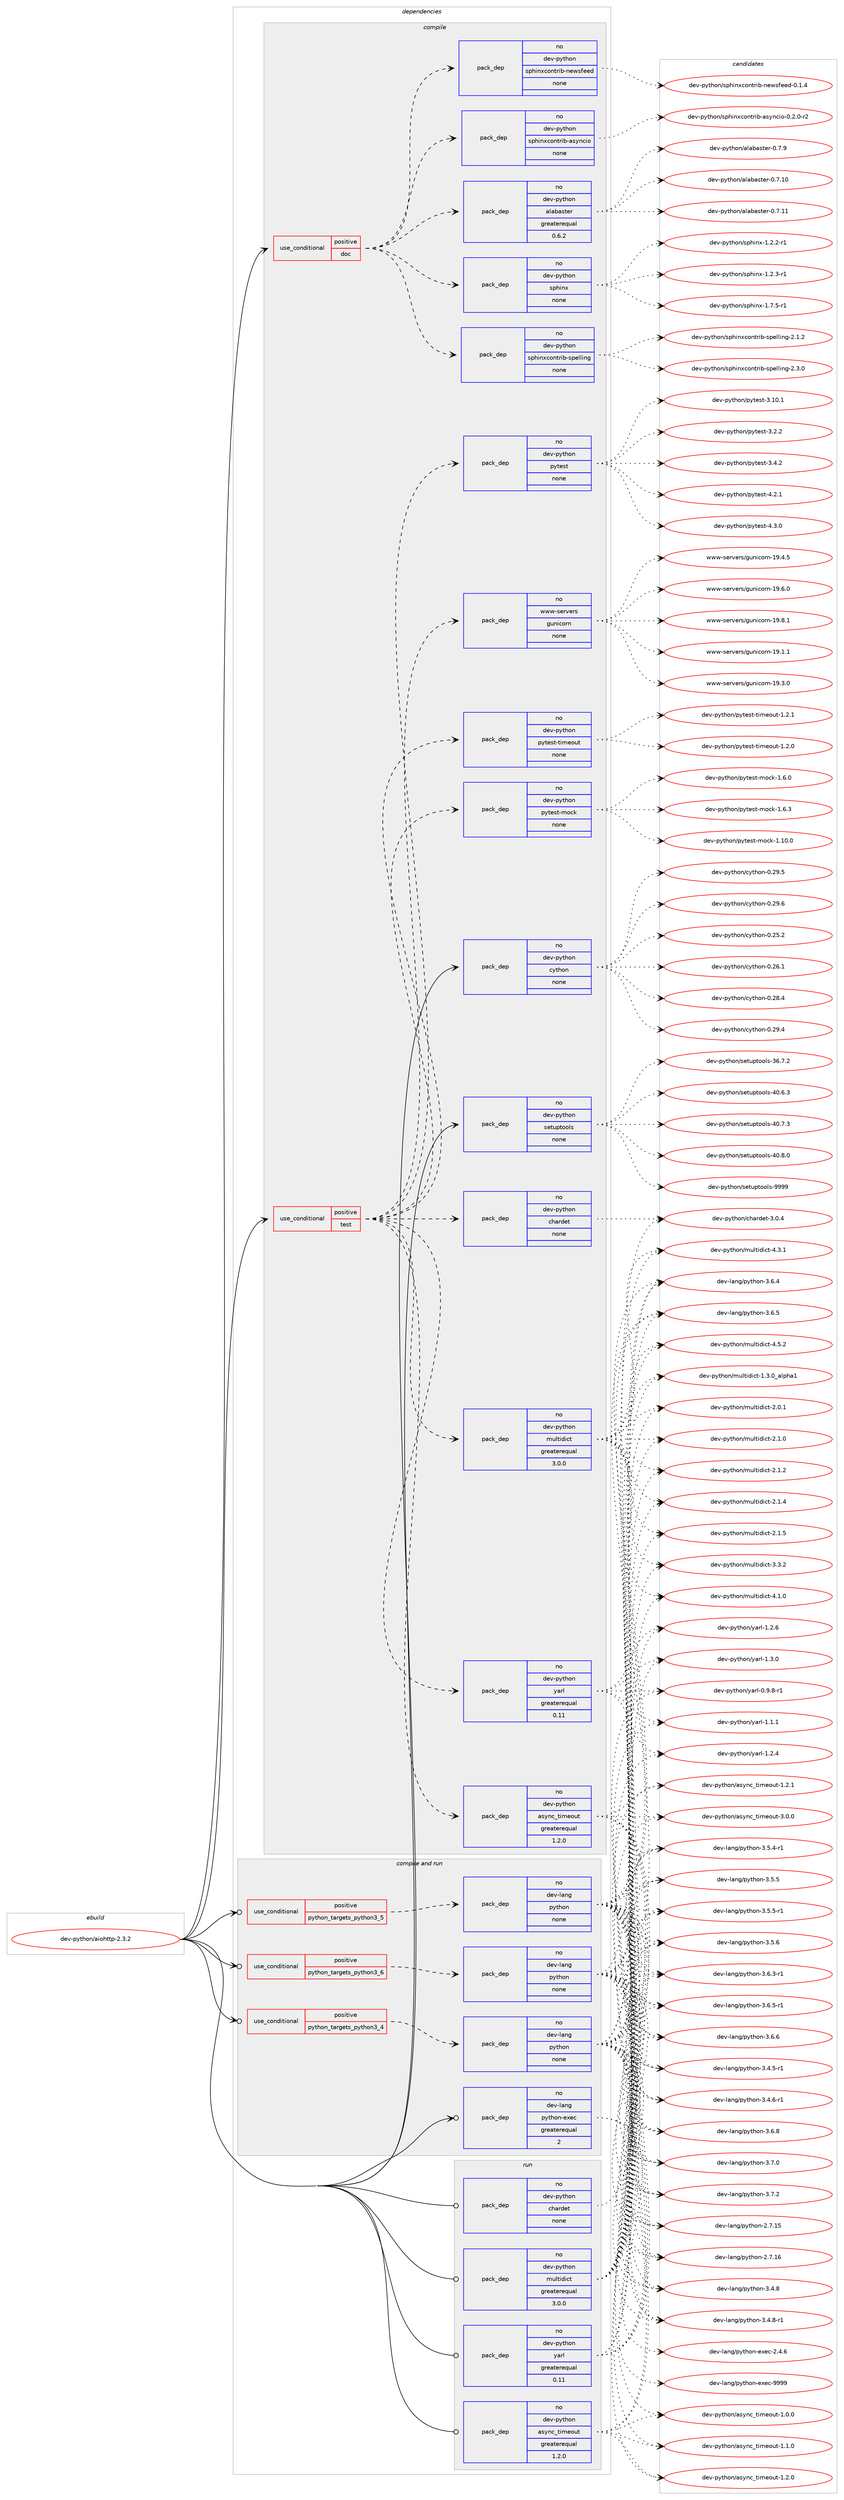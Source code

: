 digraph prolog {

# *************
# Graph options
# *************

newrank=true;
concentrate=true;
compound=true;
graph [rankdir=LR,fontname=Helvetica,fontsize=10,ranksep=1.5];#, ranksep=2.5, nodesep=0.2];
edge  [arrowhead=vee];
node  [fontname=Helvetica,fontsize=10];

# **********
# The ebuild
# **********

subgraph cluster_leftcol {
color=gray;
rank=same;
label=<<i>ebuild</i>>;
id [label="dev-python/aiohttp-2.3.2", color=red, width=4, href="../dev-python/aiohttp-2.3.2.svg"];
}

# ****************
# The dependencies
# ****************

subgraph cluster_midcol {
color=gray;
label=<<i>dependencies</i>>;
subgraph cluster_compile {
fillcolor="#eeeeee";
style=filled;
label=<<i>compile</i>>;
subgraph cond370620 {
dependency1397771 [label=<<TABLE BORDER="0" CELLBORDER="1" CELLSPACING="0" CELLPADDING="4"><TR><TD ROWSPAN="3" CELLPADDING="10">use_conditional</TD></TR><TR><TD>positive</TD></TR><TR><TD>doc</TD></TR></TABLE>>, shape=none, color=red];
subgraph pack1003926 {
dependency1397772 [label=<<TABLE BORDER="0" CELLBORDER="1" CELLSPACING="0" CELLPADDING="4" WIDTH="220"><TR><TD ROWSPAN="6" CELLPADDING="30">pack_dep</TD></TR><TR><TD WIDTH="110">no</TD></TR><TR><TD>dev-python</TD></TR><TR><TD>alabaster</TD></TR><TR><TD>greaterequal</TD></TR><TR><TD>0.6.2</TD></TR></TABLE>>, shape=none, color=blue];
}
dependency1397771:e -> dependency1397772:w [weight=20,style="dashed",arrowhead="vee"];
subgraph pack1003927 {
dependency1397773 [label=<<TABLE BORDER="0" CELLBORDER="1" CELLSPACING="0" CELLPADDING="4" WIDTH="220"><TR><TD ROWSPAN="6" CELLPADDING="30">pack_dep</TD></TR><TR><TD WIDTH="110">no</TD></TR><TR><TD>dev-python</TD></TR><TR><TD>sphinxcontrib-asyncio</TD></TR><TR><TD>none</TD></TR><TR><TD></TD></TR></TABLE>>, shape=none, color=blue];
}
dependency1397771:e -> dependency1397773:w [weight=20,style="dashed",arrowhead="vee"];
subgraph pack1003928 {
dependency1397774 [label=<<TABLE BORDER="0" CELLBORDER="1" CELLSPACING="0" CELLPADDING="4" WIDTH="220"><TR><TD ROWSPAN="6" CELLPADDING="30">pack_dep</TD></TR><TR><TD WIDTH="110">no</TD></TR><TR><TD>dev-python</TD></TR><TR><TD>sphinxcontrib-newsfeed</TD></TR><TR><TD>none</TD></TR><TR><TD></TD></TR></TABLE>>, shape=none, color=blue];
}
dependency1397771:e -> dependency1397774:w [weight=20,style="dashed",arrowhead="vee"];
subgraph pack1003929 {
dependency1397775 [label=<<TABLE BORDER="0" CELLBORDER="1" CELLSPACING="0" CELLPADDING="4" WIDTH="220"><TR><TD ROWSPAN="6" CELLPADDING="30">pack_dep</TD></TR><TR><TD WIDTH="110">no</TD></TR><TR><TD>dev-python</TD></TR><TR><TD>sphinxcontrib-spelling</TD></TR><TR><TD>none</TD></TR><TR><TD></TD></TR></TABLE>>, shape=none, color=blue];
}
dependency1397771:e -> dependency1397775:w [weight=20,style="dashed",arrowhead="vee"];
subgraph pack1003930 {
dependency1397776 [label=<<TABLE BORDER="0" CELLBORDER="1" CELLSPACING="0" CELLPADDING="4" WIDTH="220"><TR><TD ROWSPAN="6" CELLPADDING="30">pack_dep</TD></TR><TR><TD WIDTH="110">no</TD></TR><TR><TD>dev-python</TD></TR><TR><TD>sphinx</TD></TR><TR><TD>none</TD></TR><TR><TD></TD></TR></TABLE>>, shape=none, color=blue];
}
dependency1397771:e -> dependency1397776:w [weight=20,style="dashed",arrowhead="vee"];
}
id:e -> dependency1397771:w [weight=20,style="solid",arrowhead="vee"];
subgraph cond370621 {
dependency1397777 [label=<<TABLE BORDER="0" CELLBORDER="1" CELLSPACING="0" CELLPADDING="4"><TR><TD ROWSPAN="3" CELLPADDING="10">use_conditional</TD></TR><TR><TD>positive</TD></TR><TR><TD>test</TD></TR></TABLE>>, shape=none, color=red];
subgraph pack1003931 {
dependency1397778 [label=<<TABLE BORDER="0" CELLBORDER="1" CELLSPACING="0" CELLPADDING="4" WIDTH="220"><TR><TD ROWSPAN="6" CELLPADDING="30">pack_dep</TD></TR><TR><TD WIDTH="110">no</TD></TR><TR><TD>dev-python</TD></TR><TR><TD>async_timeout</TD></TR><TR><TD>greaterequal</TD></TR><TR><TD>1.2.0</TD></TR></TABLE>>, shape=none, color=blue];
}
dependency1397777:e -> dependency1397778:w [weight=20,style="dashed",arrowhead="vee"];
subgraph pack1003932 {
dependency1397779 [label=<<TABLE BORDER="0" CELLBORDER="1" CELLSPACING="0" CELLPADDING="4" WIDTH="220"><TR><TD ROWSPAN="6" CELLPADDING="30">pack_dep</TD></TR><TR><TD WIDTH="110">no</TD></TR><TR><TD>dev-python</TD></TR><TR><TD>chardet</TD></TR><TR><TD>none</TD></TR><TR><TD></TD></TR></TABLE>>, shape=none, color=blue];
}
dependency1397777:e -> dependency1397779:w [weight=20,style="dashed",arrowhead="vee"];
subgraph pack1003933 {
dependency1397780 [label=<<TABLE BORDER="0" CELLBORDER="1" CELLSPACING="0" CELLPADDING="4" WIDTH="220"><TR><TD ROWSPAN="6" CELLPADDING="30">pack_dep</TD></TR><TR><TD WIDTH="110">no</TD></TR><TR><TD>dev-python</TD></TR><TR><TD>multidict</TD></TR><TR><TD>greaterequal</TD></TR><TR><TD>3.0.0</TD></TR></TABLE>>, shape=none, color=blue];
}
dependency1397777:e -> dependency1397780:w [weight=20,style="dashed",arrowhead="vee"];
subgraph pack1003934 {
dependency1397781 [label=<<TABLE BORDER="0" CELLBORDER="1" CELLSPACING="0" CELLPADDING="4" WIDTH="220"><TR><TD ROWSPAN="6" CELLPADDING="30">pack_dep</TD></TR><TR><TD WIDTH="110">no</TD></TR><TR><TD>dev-python</TD></TR><TR><TD>yarl</TD></TR><TR><TD>greaterequal</TD></TR><TR><TD>0.11</TD></TR></TABLE>>, shape=none, color=blue];
}
dependency1397777:e -> dependency1397781:w [weight=20,style="dashed",arrowhead="vee"];
subgraph pack1003935 {
dependency1397782 [label=<<TABLE BORDER="0" CELLBORDER="1" CELLSPACING="0" CELLPADDING="4" WIDTH="220"><TR><TD ROWSPAN="6" CELLPADDING="30">pack_dep</TD></TR><TR><TD WIDTH="110">no</TD></TR><TR><TD>dev-python</TD></TR><TR><TD>pytest</TD></TR><TR><TD>none</TD></TR><TR><TD></TD></TR></TABLE>>, shape=none, color=blue];
}
dependency1397777:e -> dependency1397782:w [weight=20,style="dashed",arrowhead="vee"];
subgraph pack1003936 {
dependency1397783 [label=<<TABLE BORDER="0" CELLBORDER="1" CELLSPACING="0" CELLPADDING="4" WIDTH="220"><TR><TD ROWSPAN="6" CELLPADDING="30">pack_dep</TD></TR><TR><TD WIDTH="110">no</TD></TR><TR><TD>dev-python</TD></TR><TR><TD>pytest-mock</TD></TR><TR><TD>none</TD></TR><TR><TD></TD></TR></TABLE>>, shape=none, color=blue];
}
dependency1397777:e -> dependency1397783:w [weight=20,style="dashed",arrowhead="vee"];
subgraph pack1003937 {
dependency1397784 [label=<<TABLE BORDER="0" CELLBORDER="1" CELLSPACING="0" CELLPADDING="4" WIDTH="220"><TR><TD ROWSPAN="6" CELLPADDING="30">pack_dep</TD></TR><TR><TD WIDTH="110">no</TD></TR><TR><TD>dev-python</TD></TR><TR><TD>pytest-timeout</TD></TR><TR><TD>none</TD></TR><TR><TD></TD></TR></TABLE>>, shape=none, color=blue];
}
dependency1397777:e -> dependency1397784:w [weight=20,style="dashed",arrowhead="vee"];
subgraph pack1003938 {
dependency1397785 [label=<<TABLE BORDER="0" CELLBORDER="1" CELLSPACING="0" CELLPADDING="4" WIDTH="220"><TR><TD ROWSPAN="6" CELLPADDING="30">pack_dep</TD></TR><TR><TD WIDTH="110">no</TD></TR><TR><TD>www-servers</TD></TR><TR><TD>gunicorn</TD></TR><TR><TD>none</TD></TR><TR><TD></TD></TR></TABLE>>, shape=none, color=blue];
}
dependency1397777:e -> dependency1397785:w [weight=20,style="dashed",arrowhead="vee"];
}
id:e -> dependency1397777:w [weight=20,style="solid",arrowhead="vee"];
subgraph pack1003939 {
dependency1397786 [label=<<TABLE BORDER="0" CELLBORDER="1" CELLSPACING="0" CELLPADDING="4" WIDTH="220"><TR><TD ROWSPAN="6" CELLPADDING="30">pack_dep</TD></TR><TR><TD WIDTH="110">no</TD></TR><TR><TD>dev-python</TD></TR><TR><TD>cython</TD></TR><TR><TD>none</TD></TR><TR><TD></TD></TR></TABLE>>, shape=none, color=blue];
}
id:e -> dependency1397786:w [weight=20,style="solid",arrowhead="vee"];
subgraph pack1003940 {
dependency1397787 [label=<<TABLE BORDER="0" CELLBORDER="1" CELLSPACING="0" CELLPADDING="4" WIDTH="220"><TR><TD ROWSPAN="6" CELLPADDING="30">pack_dep</TD></TR><TR><TD WIDTH="110">no</TD></TR><TR><TD>dev-python</TD></TR><TR><TD>setuptools</TD></TR><TR><TD>none</TD></TR><TR><TD></TD></TR></TABLE>>, shape=none, color=blue];
}
id:e -> dependency1397787:w [weight=20,style="solid",arrowhead="vee"];
}
subgraph cluster_compileandrun {
fillcolor="#eeeeee";
style=filled;
label=<<i>compile and run</i>>;
subgraph cond370622 {
dependency1397788 [label=<<TABLE BORDER="0" CELLBORDER="1" CELLSPACING="0" CELLPADDING="4"><TR><TD ROWSPAN="3" CELLPADDING="10">use_conditional</TD></TR><TR><TD>positive</TD></TR><TR><TD>python_targets_python3_4</TD></TR></TABLE>>, shape=none, color=red];
subgraph pack1003941 {
dependency1397789 [label=<<TABLE BORDER="0" CELLBORDER="1" CELLSPACING="0" CELLPADDING="4" WIDTH="220"><TR><TD ROWSPAN="6" CELLPADDING="30">pack_dep</TD></TR><TR><TD WIDTH="110">no</TD></TR><TR><TD>dev-lang</TD></TR><TR><TD>python</TD></TR><TR><TD>none</TD></TR><TR><TD></TD></TR></TABLE>>, shape=none, color=blue];
}
dependency1397788:e -> dependency1397789:w [weight=20,style="dashed",arrowhead="vee"];
}
id:e -> dependency1397788:w [weight=20,style="solid",arrowhead="odotvee"];
subgraph cond370623 {
dependency1397790 [label=<<TABLE BORDER="0" CELLBORDER="1" CELLSPACING="0" CELLPADDING="4"><TR><TD ROWSPAN="3" CELLPADDING="10">use_conditional</TD></TR><TR><TD>positive</TD></TR><TR><TD>python_targets_python3_5</TD></TR></TABLE>>, shape=none, color=red];
subgraph pack1003942 {
dependency1397791 [label=<<TABLE BORDER="0" CELLBORDER="1" CELLSPACING="0" CELLPADDING="4" WIDTH="220"><TR><TD ROWSPAN="6" CELLPADDING="30">pack_dep</TD></TR><TR><TD WIDTH="110">no</TD></TR><TR><TD>dev-lang</TD></TR><TR><TD>python</TD></TR><TR><TD>none</TD></TR><TR><TD></TD></TR></TABLE>>, shape=none, color=blue];
}
dependency1397790:e -> dependency1397791:w [weight=20,style="dashed",arrowhead="vee"];
}
id:e -> dependency1397790:w [weight=20,style="solid",arrowhead="odotvee"];
subgraph cond370624 {
dependency1397792 [label=<<TABLE BORDER="0" CELLBORDER="1" CELLSPACING="0" CELLPADDING="4"><TR><TD ROWSPAN="3" CELLPADDING="10">use_conditional</TD></TR><TR><TD>positive</TD></TR><TR><TD>python_targets_python3_6</TD></TR></TABLE>>, shape=none, color=red];
subgraph pack1003943 {
dependency1397793 [label=<<TABLE BORDER="0" CELLBORDER="1" CELLSPACING="0" CELLPADDING="4" WIDTH="220"><TR><TD ROWSPAN="6" CELLPADDING="30">pack_dep</TD></TR><TR><TD WIDTH="110">no</TD></TR><TR><TD>dev-lang</TD></TR><TR><TD>python</TD></TR><TR><TD>none</TD></TR><TR><TD></TD></TR></TABLE>>, shape=none, color=blue];
}
dependency1397792:e -> dependency1397793:w [weight=20,style="dashed",arrowhead="vee"];
}
id:e -> dependency1397792:w [weight=20,style="solid",arrowhead="odotvee"];
subgraph pack1003944 {
dependency1397794 [label=<<TABLE BORDER="0" CELLBORDER="1" CELLSPACING="0" CELLPADDING="4" WIDTH="220"><TR><TD ROWSPAN="6" CELLPADDING="30">pack_dep</TD></TR><TR><TD WIDTH="110">no</TD></TR><TR><TD>dev-lang</TD></TR><TR><TD>python-exec</TD></TR><TR><TD>greaterequal</TD></TR><TR><TD>2</TD></TR></TABLE>>, shape=none, color=blue];
}
id:e -> dependency1397794:w [weight=20,style="solid",arrowhead="odotvee"];
}
subgraph cluster_run {
fillcolor="#eeeeee";
style=filled;
label=<<i>run</i>>;
subgraph pack1003945 {
dependency1397795 [label=<<TABLE BORDER="0" CELLBORDER="1" CELLSPACING="0" CELLPADDING="4" WIDTH="220"><TR><TD ROWSPAN="6" CELLPADDING="30">pack_dep</TD></TR><TR><TD WIDTH="110">no</TD></TR><TR><TD>dev-python</TD></TR><TR><TD>async_timeout</TD></TR><TR><TD>greaterequal</TD></TR><TR><TD>1.2.0</TD></TR></TABLE>>, shape=none, color=blue];
}
id:e -> dependency1397795:w [weight=20,style="solid",arrowhead="odot"];
subgraph pack1003946 {
dependency1397796 [label=<<TABLE BORDER="0" CELLBORDER="1" CELLSPACING="0" CELLPADDING="4" WIDTH="220"><TR><TD ROWSPAN="6" CELLPADDING="30">pack_dep</TD></TR><TR><TD WIDTH="110">no</TD></TR><TR><TD>dev-python</TD></TR><TR><TD>chardet</TD></TR><TR><TD>none</TD></TR><TR><TD></TD></TR></TABLE>>, shape=none, color=blue];
}
id:e -> dependency1397796:w [weight=20,style="solid",arrowhead="odot"];
subgraph pack1003947 {
dependency1397797 [label=<<TABLE BORDER="0" CELLBORDER="1" CELLSPACING="0" CELLPADDING="4" WIDTH="220"><TR><TD ROWSPAN="6" CELLPADDING="30">pack_dep</TD></TR><TR><TD WIDTH="110">no</TD></TR><TR><TD>dev-python</TD></TR><TR><TD>multidict</TD></TR><TR><TD>greaterequal</TD></TR><TR><TD>3.0.0</TD></TR></TABLE>>, shape=none, color=blue];
}
id:e -> dependency1397797:w [weight=20,style="solid",arrowhead="odot"];
subgraph pack1003948 {
dependency1397798 [label=<<TABLE BORDER="0" CELLBORDER="1" CELLSPACING="0" CELLPADDING="4" WIDTH="220"><TR><TD ROWSPAN="6" CELLPADDING="30">pack_dep</TD></TR><TR><TD WIDTH="110">no</TD></TR><TR><TD>dev-python</TD></TR><TR><TD>yarl</TD></TR><TR><TD>greaterequal</TD></TR><TR><TD>0.11</TD></TR></TABLE>>, shape=none, color=blue];
}
id:e -> dependency1397798:w [weight=20,style="solid",arrowhead="odot"];
}
}

# **************
# The candidates
# **************

subgraph cluster_choices {
rank=same;
color=gray;
label=<<i>candidates</i>>;

subgraph choice1003926 {
color=black;
nodesep=1;
choice10010111845112121116104111110479710897989711511610111445484655464948 [label="dev-python/alabaster-0.7.10", color=red, width=4,href="../dev-python/alabaster-0.7.10.svg"];
choice10010111845112121116104111110479710897989711511610111445484655464949 [label="dev-python/alabaster-0.7.11", color=red, width=4,href="../dev-python/alabaster-0.7.11.svg"];
choice100101118451121211161041111104797108979897115116101114454846554657 [label="dev-python/alabaster-0.7.9", color=red, width=4,href="../dev-python/alabaster-0.7.9.svg"];
dependency1397772:e -> choice10010111845112121116104111110479710897989711511610111445484655464948:w [style=dotted,weight="100"];
dependency1397772:e -> choice10010111845112121116104111110479710897989711511610111445484655464949:w [style=dotted,weight="100"];
dependency1397772:e -> choice100101118451121211161041111104797108979897115116101114454846554657:w [style=dotted,weight="100"];
}
subgraph choice1003927 {
color=black;
nodesep=1;
choice100101118451121211161041111104711511210410511012099111110116114105984597115121110991051114548465046484511450 [label="dev-python/sphinxcontrib-asyncio-0.2.0-r2", color=red, width=4,href="../dev-python/sphinxcontrib-asyncio-0.2.0-r2.svg"];
dependency1397773:e -> choice100101118451121211161041111104711511210410511012099111110116114105984597115121110991051114548465046484511450:w [style=dotted,weight="100"];
}
subgraph choice1003928 {
color=black;
nodesep=1;
choice1001011184511212111610411111047115112104105110120991111101161141059845110101119115102101101100454846494652 [label="dev-python/sphinxcontrib-newsfeed-0.1.4", color=red, width=4,href="../dev-python/sphinxcontrib-newsfeed-0.1.4.svg"];
dependency1397774:e -> choice1001011184511212111610411111047115112104105110120991111101161141059845110101119115102101101100454846494652:w [style=dotted,weight="100"];
}
subgraph choice1003929 {
color=black;
nodesep=1;
choice1001011184511212111610411111047115112104105110120991111101161141059845115112101108108105110103455046494650 [label="dev-python/sphinxcontrib-spelling-2.1.2", color=red, width=4,href="../dev-python/sphinxcontrib-spelling-2.1.2.svg"];
choice1001011184511212111610411111047115112104105110120991111101161141059845115112101108108105110103455046514648 [label="dev-python/sphinxcontrib-spelling-2.3.0", color=red, width=4,href="../dev-python/sphinxcontrib-spelling-2.3.0.svg"];
dependency1397775:e -> choice1001011184511212111610411111047115112104105110120991111101161141059845115112101108108105110103455046494650:w [style=dotted,weight="100"];
dependency1397775:e -> choice1001011184511212111610411111047115112104105110120991111101161141059845115112101108108105110103455046514648:w [style=dotted,weight="100"];
}
subgraph choice1003930 {
color=black;
nodesep=1;
choice10010111845112121116104111110471151121041051101204549465046504511449 [label="dev-python/sphinx-1.2.2-r1", color=red, width=4,href="../dev-python/sphinx-1.2.2-r1.svg"];
choice10010111845112121116104111110471151121041051101204549465046514511449 [label="dev-python/sphinx-1.2.3-r1", color=red, width=4,href="../dev-python/sphinx-1.2.3-r1.svg"];
choice10010111845112121116104111110471151121041051101204549465546534511449 [label="dev-python/sphinx-1.7.5-r1", color=red, width=4,href="../dev-python/sphinx-1.7.5-r1.svg"];
dependency1397776:e -> choice10010111845112121116104111110471151121041051101204549465046504511449:w [style=dotted,weight="100"];
dependency1397776:e -> choice10010111845112121116104111110471151121041051101204549465046514511449:w [style=dotted,weight="100"];
dependency1397776:e -> choice10010111845112121116104111110471151121041051101204549465546534511449:w [style=dotted,weight="100"];
}
subgraph choice1003931 {
color=black;
nodesep=1;
choice1001011184511212111610411111047971151211109995116105109101111117116454946484648 [label="dev-python/async_timeout-1.0.0", color=red, width=4,href="../dev-python/async_timeout-1.0.0.svg"];
choice1001011184511212111610411111047971151211109995116105109101111117116454946494648 [label="dev-python/async_timeout-1.1.0", color=red, width=4,href="../dev-python/async_timeout-1.1.0.svg"];
choice1001011184511212111610411111047971151211109995116105109101111117116454946504648 [label="dev-python/async_timeout-1.2.0", color=red, width=4,href="../dev-python/async_timeout-1.2.0.svg"];
choice1001011184511212111610411111047971151211109995116105109101111117116454946504649 [label="dev-python/async_timeout-1.2.1", color=red, width=4,href="../dev-python/async_timeout-1.2.1.svg"];
choice1001011184511212111610411111047971151211109995116105109101111117116455146484648 [label="dev-python/async_timeout-3.0.0", color=red, width=4,href="../dev-python/async_timeout-3.0.0.svg"];
dependency1397778:e -> choice1001011184511212111610411111047971151211109995116105109101111117116454946484648:w [style=dotted,weight="100"];
dependency1397778:e -> choice1001011184511212111610411111047971151211109995116105109101111117116454946494648:w [style=dotted,weight="100"];
dependency1397778:e -> choice1001011184511212111610411111047971151211109995116105109101111117116454946504648:w [style=dotted,weight="100"];
dependency1397778:e -> choice1001011184511212111610411111047971151211109995116105109101111117116454946504649:w [style=dotted,weight="100"];
dependency1397778:e -> choice1001011184511212111610411111047971151211109995116105109101111117116455146484648:w [style=dotted,weight="100"];
}
subgraph choice1003932 {
color=black;
nodesep=1;
choice10010111845112121116104111110479910497114100101116455146484652 [label="dev-python/chardet-3.0.4", color=red, width=4,href="../dev-python/chardet-3.0.4.svg"];
dependency1397779:e -> choice10010111845112121116104111110479910497114100101116455146484652:w [style=dotted,weight="100"];
}
subgraph choice1003933 {
color=black;
nodesep=1;
choice10010111845112121116104111110471091171081161051001059911645494651464895971081121049749 [label="dev-python/multidict-1.3.0_alpha1", color=red, width=4,href="../dev-python/multidict-1.3.0_alpha1.svg"];
choice100101118451121211161041111104710911710811610510010599116455046484649 [label="dev-python/multidict-2.0.1", color=red, width=4,href="../dev-python/multidict-2.0.1.svg"];
choice100101118451121211161041111104710911710811610510010599116455046494648 [label="dev-python/multidict-2.1.0", color=red, width=4,href="../dev-python/multidict-2.1.0.svg"];
choice100101118451121211161041111104710911710811610510010599116455046494650 [label="dev-python/multidict-2.1.2", color=red, width=4,href="../dev-python/multidict-2.1.2.svg"];
choice100101118451121211161041111104710911710811610510010599116455046494652 [label="dev-python/multidict-2.1.4", color=red, width=4,href="../dev-python/multidict-2.1.4.svg"];
choice100101118451121211161041111104710911710811610510010599116455046494653 [label="dev-python/multidict-2.1.5", color=red, width=4,href="../dev-python/multidict-2.1.5.svg"];
choice100101118451121211161041111104710911710811610510010599116455146514650 [label="dev-python/multidict-3.3.2", color=red, width=4,href="../dev-python/multidict-3.3.2.svg"];
choice100101118451121211161041111104710911710811610510010599116455246494648 [label="dev-python/multidict-4.1.0", color=red, width=4,href="../dev-python/multidict-4.1.0.svg"];
choice100101118451121211161041111104710911710811610510010599116455246514649 [label="dev-python/multidict-4.3.1", color=red, width=4,href="../dev-python/multidict-4.3.1.svg"];
choice100101118451121211161041111104710911710811610510010599116455246534650 [label="dev-python/multidict-4.5.2", color=red, width=4,href="../dev-python/multidict-4.5.2.svg"];
dependency1397780:e -> choice10010111845112121116104111110471091171081161051001059911645494651464895971081121049749:w [style=dotted,weight="100"];
dependency1397780:e -> choice100101118451121211161041111104710911710811610510010599116455046484649:w [style=dotted,weight="100"];
dependency1397780:e -> choice100101118451121211161041111104710911710811610510010599116455046494648:w [style=dotted,weight="100"];
dependency1397780:e -> choice100101118451121211161041111104710911710811610510010599116455046494650:w [style=dotted,weight="100"];
dependency1397780:e -> choice100101118451121211161041111104710911710811610510010599116455046494652:w [style=dotted,weight="100"];
dependency1397780:e -> choice100101118451121211161041111104710911710811610510010599116455046494653:w [style=dotted,weight="100"];
dependency1397780:e -> choice100101118451121211161041111104710911710811610510010599116455146514650:w [style=dotted,weight="100"];
dependency1397780:e -> choice100101118451121211161041111104710911710811610510010599116455246494648:w [style=dotted,weight="100"];
dependency1397780:e -> choice100101118451121211161041111104710911710811610510010599116455246514649:w [style=dotted,weight="100"];
dependency1397780:e -> choice100101118451121211161041111104710911710811610510010599116455246534650:w [style=dotted,weight="100"];
}
subgraph choice1003934 {
color=black;
nodesep=1;
choice1001011184511212111610411111047121971141084548465746564511449 [label="dev-python/yarl-0.9.8-r1", color=red, width=4,href="../dev-python/yarl-0.9.8-r1.svg"];
choice100101118451121211161041111104712197114108454946494649 [label="dev-python/yarl-1.1.1", color=red, width=4,href="../dev-python/yarl-1.1.1.svg"];
choice100101118451121211161041111104712197114108454946504652 [label="dev-python/yarl-1.2.4", color=red, width=4,href="../dev-python/yarl-1.2.4.svg"];
choice100101118451121211161041111104712197114108454946504654 [label="dev-python/yarl-1.2.6", color=red, width=4,href="../dev-python/yarl-1.2.6.svg"];
choice100101118451121211161041111104712197114108454946514648 [label="dev-python/yarl-1.3.0", color=red, width=4,href="../dev-python/yarl-1.3.0.svg"];
dependency1397781:e -> choice1001011184511212111610411111047121971141084548465746564511449:w [style=dotted,weight="100"];
dependency1397781:e -> choice100101118451121211161041111104712197114108454946494649:w [style=dotted,weight="100"];
dependency1397781:e -> choice100101118451121211161041111104712197114108454946504652:w [style=dotted,weight="100"];
dependency1397781:e -> choice100101118451121211161041111104712197114108454946504654:w [style=dotted,weight="100"];
dependency1397781:e -> choice100101118451121211161041111104712197114108454946514648:w [style=dotted,weight="100"];
}
subgraph choice1003935 {
color=black;
nodesep=1;
choice100101118451121211161041111104711212111610111511645514649484649 [label="dev-python/pytest-3.10.1", color=red, width=4,href="../dev-python/pytest-3.10.1.svg"];
choice1001011184511212111610411111047112121116101115116455146504650 [label="dev-python/pytest-3.2.2", color=red, width=4,href="../dev-python/pytest-3.2.2.svg"];
choice1001011184511212111610411111047112121116101115116455146524650 [label="dev-python/pytest-3.4.2", color=red, width=4,href="../dev-python/pytest-3.4.2.svg"];
choice1001011184511212111610411111047112121116101115116455246504649 [label="dev-python/pytest-4.2.1", color=red, width=4,href="../dev-python/pytest-4.2.1.svg"];
choice1001011184511212111610411111047112121116101115116455246514648 [label="dev-python/pytest-4.3.0", color=red, width=4,href="../dev-python/pytest-4.3.0.svg"];
dependency1397782:e -> choice100101118451121211161041111104711212111610111511645514649484649:w [style=dotted,weight="100"];
dependency1397782:e -> choice1001011184511212111610411111047112121116101115116455146504650:w [style=dotted,weight="100"];
dependency1397782:e -> choice1001011184511212111610411111047112121116101115116455146524650:w [style=dotted,weight="100"];
dependency1397782:e -> choice1001011184511212111610411111047112121116101115116455246504649:w [style=dotted,weight="100"];
dependency1397782:e -> choice1001011184511212111610411111047112121116101115116455246514648:w [style=dotted,weight="100"];
}
subgraph choice1003936 {
color=black;
nodesep=1;
choice1001011184511212111610411111047112121116101115116451091119910745494649484648 [label="dev-python/pytest-mock-1.10.0", color=red, width=4,href="../dev-python/pytest-mock-1.10.0.svg"];
choice10010111845112121116104111110471121211161011151164510911199107454946544648 [label="dev-python/pytest-mock-1.6.0", color=red, width=4,href="../dev-python/pytest-mock-1.6.0.svg"];
choice10010111845112121116104111110471121211161011151164510911199107454946544651 [label="dev-python/pytest-mock-1.6.3", color=red, width=4,href="../dev-python/pytest-mock-1.6.3.svg"];
dependency1397783:e -> choice1001011184511212111610411111047112121116101115116451091119910745494649484648:w [style=dotted,weight="100"];
dependency1397783:e -> choice10010111845112121116104111110471121211161011151164510911199107454946544648:w [style=dotted,weight="100"];
dependency1397783:e -> choice10010111845112121116104111110471121211161011151164510911199107454946544651:w [style=dotted,weight="100"];
}
subgraph choice1003937 {
color=black;
nodesep=1;
choice100101118451121211161041111104711212111610111511645116105109101111117116454946504648 [label="dev-python/pytest-timeout-1.2.0", color=red, width=4,href="../dev-python/pytest-timeout-1.2.0.svg"];
choice100101118451121211161041111104711212111610111511645116105109101111117116454946504649 [label="dev-python/pytest-timeout-1.2.1", color=red, width=4,href="../dev-python/pytest-timeout-1.2.1.svg"];
dependency1397784:e -> choice100101118451121211161041111104711212111610111511645116105109101111117116454946504648:w [style=dotted,weight="100"];
dependency1397784:e -> choice100101118451121211161041111104711212111610111511645116105109101111117116454946504649:w [style=dotted,weight="100"];
}
subgraph choice1003938 {
color=black;
nodesep=1;
choice11911911945115101114118101114115471031171101059911111411045495746494649 [label="www-servers/gunicorn-19.1.1", color=red, width=4,href="../www-servers/gunicorn-19.1.1.svg"];
choice11911911945115101114118101114115471031171101059911111411045495746514648 [label="www-servers/gunicorn-19.3.0", color=red, width=4,href="../www-servers/gunicorn-19.3.0.svg"];
choice11911911945115101114118101114115471031171101059911111411045495746524653 [label="www-servers/gunicorn-19.4.5", color=red, width=4,href="../www-servers/gunicorn-19.4.5.svg"];
choice11911911945115101114118101114115471031171101059911111411045495746544648 [label="www-servers/gunicorn-19.6.0", color=red, width=4,href="../www-servers/gunicorn-19.6.0.svg"];
choice11911911945115101114118101114115471031171101059911111411045495746564649 [label="www-servers/gunicorn-19.8.1", color=red, width=4,href="../www-servers/gunicorn-19.8.1.svg"];
dependency1397785:e -> choice11911911945115101114118101114115471031171101059911111411045495746494649:w [style=dotted,weight="100"];
dependency1397785:e -> choice11911911945115101114118101114115471031171101059911111411045495746514648:w [style=dotted,weight="100"];
dependency1397785:e -> choice11911911945115101114118101114115471031171101059911111411045495746524653:w [style=dotted,weight="100"];
dependency1397785:e -> choice11911911945115101114118101114115471031171101059911111411045495746544648:w [style=dotted,weight="100"];
dependency1397785:e -> choice11911911945115101114118101114115471031171101059911111411045495746564649:w [style=dotted,weight="100"];
}
subgraph choice1003939 {
color=black;
nodesep=1;
choice10010111845112121116104111110479912111610411111045484650534650 [label="dev-python/cython-0.25.2", color=red, width=4,href="../dev-python/cython-0.25.2.svg"];
choice10010111845112121116104111110479912111610411111045484650544649 [label="dev-python/cython-0.26.1", color=red, width=4,href="../dev-python/cython-0.26.1.svg"];
choice10010111845112121116104111110479912111610411111045484650564652 [label="dev-python/cython-0.28.4", color=red, width=4,href="../dev-python/cython-0.28.4.svg"];
choice10010111845112121116104111110479912111610411111045484650574652 [label="dev-python/cython-0.29.4", color=red, width=4,href="../dev-python/cython-0.29.4.svg"];
choice10010111845112121116104111110479912111610411111045484650574653 [label="dev-python/cython-0.29.5", color=red, width=4,href="../dev-python/cython-0.29.5.svg"];
choice10010111845112121116104111110479912111610411111045484650574654 [label="dev-python/cython-0.29.6", color=red, width=4,href="../dev-python/cython-0.29.6.svg"];
dependency1397786:e -> choice10010111845112121116104111110479912111610411111045484650534650:w [style=dotted,weight="100"];
dependency1397786:e -> choice10010111845112121116104111110479912111610411111045484650544649:w [style=dotted,weight="100"];
dependency1397786:e -> choice10010111845112121116104111110479912111610411111045484650564652:w [style=dotted,weight="100"];
dependency1397786:e -> choice10010111845112121116104111110479912111610411111045484650574652:w [style=dotted,weight="100"];
dependency1397786:e -> choice10010111845112121116104111110479912111610411111045484650574653:w [style=dotted,weight="100"];
dependency1397786:e -> choice10010111845112121116104111110479912111610411111045484650574654:w [style=dotted,weight="100"];
}
subgraph choice1003940 {
color=black;
nodesep=1;
choice100101118451121211161041111104711510111611711211611111110811545515446554650 [label="dev-python/setuptools-36.7.2", color=red, width=4,href="../dev-python/setuptools-36.7.2.svg"];
choice100101118451121211161041111104711510111611711211611111110811545524846544651 [label="dev-python/setuptools-40.6.3", color=red, width=4,href="../dev-python/setuptools-40.6.3.svg"];
choice100101118451121211161041111104711510111611711211611111110811545524846554651 [label="dev-python/setuptools-40.7.3", color=red, width=4,href="../dev-python/setuptools-40.7.3.svg"];
choice100101118451121211161041111104711510111611711211611111110811545524846564648 [label="dev-python/setuptools-40.8.0", color=red, width=4,href="../dev-python/setuptools-40.8.0.svg"];
choice10010111845112121116104111110471151011161171121161111111081154557575757 [label="dev-python/setuptools-9999", color=red, width=4,href="../dev-python/setuptools-9999.svg"];
dependency1397787:e -> choice100101118451121211161041111104711510111611711211611111110811545515446554650:w [style=dotted,weight="100"];
dependency1397787:e -> choice100101118451121211161041111104711510111611711211611111110811545524846544651:w [style=dotted,weight="100"];
dependency1397787:e -> choice100101118451121211161041111104711510111611711211611111110811545524846554651:w [style=dotted,weight="100"];
dependency1397787:e -> choice100101118451121211161041111104711510111611711211611111110811545524846564648:w [style=dotted,weight="100"];
dependency1397787:e -> choice10010111845112121116104111110471151011161171121161111111081154557575757:w [style=dotted,weight="100"];
}
subgraph choice1003941 {
color=black;
nodesep=1;
choice10010111845108971101034711212111610411111045504655464953 [label="dev-lang/python-2.7.15", color=red, width=4,href="../dev-lang/python-2.7.15.svg"];
choice10010111845108971101034711212111610411111045504655464954 [label="dev-lang/python-2.7.16", color=red, width=4,href="../dev-lang/python-2.7.16.svg"];
choice1001011184510897110103471121211161041111104551465246534511449 [label="dev-lang/python-3.4.5-r1", color=red, width=4,href="../dev-lang/python-3.4.5-r1.svg"];
choice1001011184510897110103471121211161041111104551465246544511449 [label="dev-lang/python-3.4.6-r1", color=red, width=4,href="../dev-lang/python-3.4.6-r1.svg"];
choice100101118451089711010347112121116104111110455146524656 [label="dev-lang/python-3.4.8", color=red, width=4,href="../dev-lang/python-3.4.8.svg"];
choice1001011184510897110103471121211161041111104551465246564511449 [label="dev-lang/python-3.4.8-r1", color=red, width=4,href="../dev-lang/python-3.4.8-r1.svg"];
choice1001011184510897110103471121211161041111104551465346524511449 [label="dev-lang/python-3.5.4-r1", color=red, width=4,href="../dev-lang/python-3.5.4-r1.svg"];
choice100101118451089711010347112121116104111110455146534653 [label="dev-lang/python-3.5.5", color=red, width=4,href="../dev-lang/python-3.5.5.svg"];
choice1001011184510897110103471121211161041111104551465346534511449 [label="dev-lang/python-3.5.5-r1", color=red, width=4,href="../dev-lang/python-3.5.5-r1.svg"];
choice100101118451089711010347112121116104111110455146534654 [label="dev-lang/python-3.5.6", color=red, width=4,href="../dev-lang/python-3.5.6.svg"];
choice1001011184510897110103471121211161041111104551465446514511449 [label="dev-lang/python-3.6.3-r1", color=red, width=4,href="../dev-lang/python-3.6.3-r1.svg"];
choice100101118451089711010347112121116104111110455146544652 [label="dev-lang/python-3.6.4", color=red, width=4,href="../dev-lang/python-3.6.4.svg"];
choice100101118451089711010347112121116104111110455146544653 [label="dev-lang/python-3.6.5", color=red, width=4,href="../dev-lang/python-3.6.5.svg"];
choice1001011184510897110103471121211161041111104551465446534511449 [label="dev-lang/python-3.6.5-r1", color=red, width=4,href="../dev-lang/python-3.6.5-r1.svg"];
choice100101118451089711010347112121116104111110455146544654 [label="dev-lang/python-3.6.6", color=red, width=4,href="../dev-lang/python-3.6.6.svg"];
choice100101118451089711010347112121116104111110455146544656 [label="dev-lang/python-3.6.8", color=red, width=4,href="../dev-lang/python-3.6.8.svg"];
choice100101118451089711010347112121116104111110455146554648 [label="dev-lang/python-3.7.0", color=red, width=4,href="../dev-lang/python-3.7.0.svg"];
choice100101118451089711010347112121116104111110455146554650 [label="dev-lang/python-3.7.2", color=red, width=4,href="../dev-lang/python-3.7.2.svg"];
dependency1397789:e -> choice10010111845108971101034711212111610411111045504655464953:w [style=dotted,weight="100"];
dependency1397789:e -> choice10010111845108971101034711212111610411111045504655464954:w [style=dotted,weight="100"];
dependency1397789:e -> choice1001011184510897110103471121211161041111104551465246534511449:w [style=dotted,weight="100"];
dependency1397789:e -> choice1001011184510897110103471121211161041111104551465246544511449:w [style=dotted,weight="100"];
dependency1397789:e -> choice100101118451089711010347112121116104111110455146524656:w [style=dotted,weight="100"];
dependency1397789:e -> choice1001011184510897110103471121211161041111104551465246564511449:w [style=dotted,weight="100"];
dependency1397789:e -> choice1001011184510897110103471121211161041111104551465346524511449:w [style=dotted,weight="100"];
dependency1397789:e -> choice100101118451089711010347112121116104111110455146534653:w [style=dotted,weight="100"];
dependency1397789:e -> choice1001011184510897110103471121211161041111104551465346534511449:w [style=dotted,weight="100"];
dependency1397789:e -> choice100101118451089711010347112121116104111110455146534654:w [style=dotted,weight="100"];
dependency1397789:e -> choice1001011184510897110103471121211161041111104551465446514511449:w [style=dotted,weight="100"];
dependency1397789:e -> choice100101118451089711010347112121116104111110455146544652:w [style=dotted,weight="100"];
dependency1397789:e -> choice100101118451089711010347112121116104111110455146544653:w [style=dotted,weight="100"];
dependency1397789:e -> choice1001011184510897110103471121211161041111104551465446534511449:w [style=dotted,weight="100"];
dependency1397789:e -> choice100101118451089711010347112121116104111110455146544654:w [style=dotted,weight="100"];
dependency1397789:e -> choice100101118451089711010347112121116104111110455146544656:w [style=dotted,weight="100"];
dependency1397789:e -> choice100101118451089711010347112121116104111110455146554648:w [style=dotted,weight="100"];
dependency1397789:e -> choice100101118451089711010347112121116104111110455146554650:w [style=dotted,weight="100"];
}
subgraph choice1003942 {
color=black;
nodesep=1;
choice10010111845108971101034711212111610411111045504655464953 [label="dev-lang/python-2.7.15", color=red, width=4,href="../dev-lang/python-2.7.15.svg"];
choice10010111845108971101034711212111610411111045504655464954 [label="dev-lang/python-2.7.16", color=red, width=4,href="../dev-lang/python-2.7.16.svg"];
choice1001011184510897110103471121211161041111104551465246534511449 [label="dev-lang/python-3.4.5-r1", color=red, width=4,href="../dev-lang/python-3.4.5-r1.svg"];
choice1001011184510897110103471121211161041111104551465246544511449 [label="dev-lang/python-3.4.6-r1", color=red, width=4,href="../dev-lang/python-3.4.6-r1.svg"];
choice100101118451089711010347112121116104111110455146524656 [label="dev-lang/python-3.4.8", color=red, width=4,href="../dev-lang/python-3.4.8.svg"];
choice1001011184510897110103471121211161041111104551465246564511449 [label="dev-lang/python-3.4.8-r1", color=red, width=4,href="../dev-lang/python-3.4.8-r1.svg"];
choice1001011184510897110103471121211161041111104551465346524511449 [label="dev-lang/python-3.5.4-r1", color=red, width=4,href="../dev-lang/python-3.5.4-r1.svg"];
choice100101118451089711010347112121116104111110455146534653 [label="dev-lang/python-3.5.5", color=red, width=4,href="../dev-lang/python-3.5.5.svg"];
choice1001011184510897110103471121211161041111104551465346534511449 [label="dev-lang/python-3.5.5-r1", color=red, width=4,href="../dev-lang/python-3.5.5-r1.svg"];
choice100101118451089711010347112121116104111110455146534654 [label="dev-lang/python-3.5.6", color=red, width=4,href="../dev-lang/python-3.5.6.svg"];
choice1001011184510897110103471121211161041111104551465446514511449 [label="dev-lang/python-3.6.3-r1", color=red, width=4,href="../dev-lang/python-3.6.3-r1.svg"];
choice100101118451089711010347112121116104111110455146544652 [label="dev-lang/python-3.6.4", color=red, width=4,href="../dev-lang/python-3.6.4.svg"];
choice100101118451089711010347112121116104111110455146544653 [label="dev-lang/python-3.6.5", color=red, width=4,href="../dev-lang/python-3.6.5.svg"];
choice1001011184510897110103471121211161041111104551465446534511449 [label="dev-lang/python-3.6.5-r1", color=red, width=4,href="../dev-lang/python-3.6.5-r1.svg"];
choice100101118451089711010347112121116104111110455146544654 [label="dev-lang/python-3.6.6", color=red, width=4,href="../dev-lang/python-3.6.6.svg"];
choice100101118451089711010347112121116104111110455146544656 [label="dev-lang/python-3.6.8", color=red, width=4,href="../dev-lang/python-3.6.8.svg"];
choice100101118451089711010347112121116104111110455146554648 [label="dev-lang/python-3.7.0", color=red, width=4,href="../dev-lang/python-3.7.0.svg"];
choice100101118451089711010347112121116104111110455146554650 [label="dev-lang/python-3.7.2", color=red, width=4,href="../dev-lang/python-3.7.2.svg"];
dependency1397791:e -> choice10010111845108971101034711212111610411111045504655464953:w [style=dotted,weight="100"];
dependency1397791:e -> choice10010111845108971101034711212111610411111045504655464954:w [style=dotted,weight="100"];
dependency1397791:e -> choice1001011184510897110103471121211161041111104551465246534511449:w [style=dotted,weight="100"];
dependency1397791:e -> choice1001011184510897110103471121211161041111104551465246544511449:w [style=dotted,weight="100"];
dependency1397791:e -> choice100101118451089711010347112121116104111110455146524656:w [style=dotted,weight="100"];
dependency1397791:e -> choice1001011184510897110103471121211161041111104551465246564511449:w [style=dotted,weight="100"];
dependency1397791:e -> choice1001011184510897110103471121211161041111104551465346524511449:w [style=dotted,weight="100"];
dependency1397791:e -> choice100101118451089711010347112121116104111110455146534653:w [style=dotted,weight="100"];
dependency1397791:e -> choice1001011184510897110103471121211161041111104551465346534511449:w [style=dotted,weight="100"];
dependency1397791:e -> choice100101118451089711010347112121116104111110455146534654:w [style=dotted,weight="100"];
dependency1397791:e -> choice1001011184510897110103471121211161041111104551465446514511449:w [style=dotted,weight="100"];
dependency1397791:e -> choice100101118451089711010347112121116104111110455146544652:w [style=dotted,weight="100"];
dependency1397791:e -> choice100101118451089711010347112121116104111110455146544653:w [style=dotted,weight="100"];
dependency1397791:e -> choice1001011184510897110103471121211161041111104551465446534511449:w [style=dotted,weight="100"];
dependency1397791:e -> choice100101118451089711010347112121116104111110455146544654:w [style=dotted,weight="100"];
dependency1397791:e -> choice100101118451089711010347112121116104111110455146544656:w [style=dotted,weight="100"];
dependency1397791:e -> choice100101118451089711010347112121116104111110455146554648:w [style=dotted,weight="100"];
dependency1397791:e -> choice100101118451089711010347112121116104111110455146554650:w [style=dotted,weight="100"];
}
subgraph choice1003943 {
color=black;
nodesep=1;
choice10010111845108971101034711212111610411111045504655464953 [label="dev-lang/python-2.7.15", color=red, width=4,href="../dev-lang/python-2.7.15.svg"];
choice10010111845108971101034711212111610411111045504655464954 [label="dev-lang/python-2.7.16", color=red, width=4,href="../dev-lang/python-2.7.16.svg"];
choice1001011184510897110103471121211161041111104551465246534511449 [label="dev-lang/python-3.4.5-r1", color=red, width=4,href="../dev-lang/python-3.4.5-r1.svg"];
choice1001011184510897110103471121211161041111104551465246544511449 [label="dev-lang/python-3.4.6-r1", color=red, width=4,href="../dev-lang/python-3.4.6-r1.svg"];
choice100101118451089711010347112121116104111110455146524656 [label="dev-lang/python-3.4.8", color=red, width=4,href="../dev-lang/python-3.4.8.svg"];
choice1001011184510897110103471121211161041111104551465246564511449 [label="dev-lang/python-3.4.8-r1", color=red, width=4,href="../dev-lang/python-3.4.8-r1.svg"];
choice1001011184510897110103471121211161041111104551465346524511449 [label="dev-lang/python-3.5.4-r1", color=red, width=4,href="../dev-lang/python-3.5.4-r1.svg"];
choice100101118451089711010347112121116104111110455146534653 [label="dev-lang/python-3.5.5", color=red, width=4,href="../dev-lang/python-3.5.5.svg"];
choice1001011184510897110103471121211161041111104551465346534511449 [label="dev-lang/python-3.5.5-r1", color=red, width=4,href="../dev-lang/python-3.5.5-r1.svg"];
choice100101118451089711010347112121116104111110455146534654 [label="dev-lang/python-3.5.6", color=red, width=4,href="../dev-lang/python-3.5.6.svg"];
choice1001011184510897110103471121211161041111104551465446514511449 [label="dev-lang/python-3.6.3-r1", color=red, width=4,href="../dev-lang/python-3.6.3-r1.svg"];
choice100101118451089711010347112121116104111110455146544652 [label="dev-lang/python-3.6.4", color=red, width=4,href="../dev-lang/python-3.6.4.svg"];
choice100101118451089711010347112121116104111110455146544653 [label="dev-lang/python-3.6.5", color=red, width=4,href="../dev-lang/python-3.6.5.svg"];
choice1001011184510897110103471121211161041111104551465446534511449 [label="dev-lang/python-3.6.5-r1", color=red, width=4,href="../dev-lang/python-3.6.5-r1.svg"];
choice100101118451089711010347112121116104111110455146544654 [label="dev-lang/python-3.6.6", color=red, width=4,href="../dev-lang/python-3.6.6.svg"];
choice100101118451089711010347112121116104111110455146544656 [label="dev-lang/python-3.6.8", color=red, width=4,href="../dev-lang/python-3.6.8.svg"];
choice100101118451089711010347112121116104111110455146554648 [label="dev-lang/python-3.7.0", color=red, width=4,href="../dev-lang/python-3.7.0.svg"];
choice100101118451089711010347112121116104111110455146554650 [label="dev-lang/python-3.7.2", color=red, width=4,href="../dev-lang/python-3.7.2.svg"];
dependency1397793:e -> choice10010111845108971101034711212111610411111045504655464953:w [style=dotted,weight="100"];
dependency1397793:e -> choice10010111845108971101034711212111610411111045504655464954:w [style=dotted,weight="100"];
dependency1397793:e -> choice1001011184510897110103471121211161041111104551465246534511449:w [style=dotted,weight="100"];
dependency1397793:e -> choice1001011184510897110103471121211161041111104551465246544511449:w [style=dotted,weight="100"];
dependency1397793:e -> choice100101118451089711010347112121116104111110455146524656:w [style=dotted,weight="100"];
dependency1397793:e -> choice1001011184510897110103471121211161041111104551465246564511449:w [style=dotted,weight="100"];
dependency1397793:e -> choice1001011184510897110103471121211161041111104551465346524511449:w [style=dotted,weight="100"];
dependency1397793:e -> choice100101118451089711010347112121116104111110455146534653:w [style=dotted,weight="100"];
dependency1397793:e -> choice1001011184510897110103471121211161041111104551465346534511449:w [style=dotted,weight="100"];
dependency1397793:e -> choice100101118451089711010347112121116104111110455146534654:w [style=dotted,weight="100"];
dependency1397793:e -> choice1001011184510897110103471121211161041111104551465446514511449:w [style=dotted,weight="100"];
dependency1397793:e -> choice100101118451089711010347112121116104111110455146544652:w [style=dotted,weight="100"];
dependency1397793:e -> choice100101118451089711010347112121116104111110455146544653:w [style=dotted,weight="100"];
dependency1397793:e -> choice1001011184510897110103471121211161041111104551465446534511449:w [style=dotted,weight="100"];
dependency1397793:e -> choice100101118451089711010347112121116104111110455146544654:w [style=dotted,weight="100"];
dependency1397793:e -> choice100101118451089711010347112121116104111110455146544656:w [style=dotted,weight="100"];
dependency1397793:e -> choice100101118451089711010347112121116104111110455146554648:w [style=dotted,weight="100"];
dependency1397793:e -> choice100101118451089711010347112121116104111110455146554650:w [style=dotted,weight="100"];
}
subgraph choice1003944 {
color=black;
nodesep=1;
choice1001011184510897110103471121211161041111104510112010199455046524654 [label="dev-lang/python-exec-2.4.6", color=red, width=4,href="../dev-lang/python-exec-2.4.6.svg"];
choice10010111845108971101034711212111610411111045101120101994557575757 [label="dev-lang/python-exec-9999", color=red, width=4,href="../dev-lang/python-exec-9999.svg"];
dependency1397794:e -> choice1001011184510897110103471121211161041111104510112010199455046524654:w [style=dotted,weight="100"];
dependency1397794:e -> choice10010111845108971101034711212111610411111045101120101994557575757:w [style=dotted,weight="100"];
}
subgraph choice1003945 {
color=black;
nodesep=1;
choice1001011184511212111610411111047971151211109995116105109101111117116454946484648 [label="dev-python/async_timeout-1.0.0", color=red, width=4,href="../dev-python/async_timeout-1.0.0.svg"];
choice1001011184511212111610411111047971151211109995116105109101111117116454946494648 [label="dev-python/async_timeout-1.1.0", color=red, width=4,href="../dev-python/async_timeout-1.1.0.svg"];
choice1001011184511212111610411111047971151211109995116105109101111117116454946504648 [label="dev-python/async_timeout-1.2.0", color=red, width=4,href="../dev-python/async_timeout-1.2.0.svg"];
choice1001011184511212111610411111047971151211109995116105109101111117116454946504649 [label="dev-python/async_timeout-1.2.1", color=red, width=4,href="../dev-python/async_timeout-1.2.1.svg"];
choice1001011184511212111610411111047971151211109995116105109101111117116455146484648 [label="dev-python/async_timeout-3.0.0", color=red, width=4,href="../dev-python/async_timeout-3.0.0.svg"];
dependency1397795:e -> choice1001011184511212111610411111047971151211109995116105109101111117116454946484648:w [style=dotted,weight="100"];
dependency1397795:e -> choice1001011184511212111610411111047971151211109995116105109101111117116454946494648:w [style=dotted,weight="100"];
dependency1397795:e -> choice1001011184511212111610411111047971151211109995116105109101111117116454946504648:w [style=dotted,weight="100"];
dependency1397795:e -> choice1001011184511212111610411111047971151211109995116105109101111117116454946504649:w [style=dotted,weight="100"];
dependency1397795:e -> choice1001011184511212111610411111047971151211109995116105109101111117116455146484648:w [style=dotted,weight="100"];
}
subgraph choice1003946 {
color=black;
nodesep=1;
choice10010111845112121116104111110479910497114100101116455146484652 [label="dev-python/chardet-3.0.4", color=red, width=4,href="../dev-python/chardet-3.0.4.svg"];
dependency1397796:e -> choice10010111845112121116104111110479910497114100101116455146484652:w [style=dotted,weight="100"];
}
subgraph choice1003947 {
color=black;
nodesep=1;
choice10010111845112121116104111110471091171081161051001059911645494651464895971081121049749 [label="dev-python/multidict-1.3.0_alpha1", color=red, width=4,href="../dev-python/multidict-1.3.0_alpha1.svg"];
choice100101118451121211161041111104710911710811610510010599116455046484649 [label="dev-python/multidict-2.0.1", color=red, width=4,href="../dev-python/multidict-2.0.1.svg"];
choice100101118451121211161041111104710911710811610510010599116455046494648 [label="dev-python/multidict-2.1.0", color=red, width=4,href="../dev-python/multidict-2.1.0.svg"];
choice100101118451121211161041111104710911710811610510010599116455046494650 [label="dev-python/multidict-2.1.2", color=red, width=4,href="../dev-python/multidict-2.1.2.svg"];
choice100101118451121211161041111104710911710811610510010599116455046494652 [label="dev-python/multidict-2.1.4", color=red, width=4,href="../dev-python/multidict-2.1.4.svg"];
choice100101118451121211161041111104710911710811610510010599116455046494653 [label="dev-python/multidict-2.1.5", color=red, width=4,href="../dev-python/multidict-2.1.5.svg"];
choice100101118451121211161041111104710911710811610510010599116455146514650 [label="dev-python/multidict-3.3.2", color=red, width=4,href="../dev-python/multidict-3.3.2.svg"];
choice100101118451121211161041111104710911710811610510010599116455246494648 [label="dev-python/multidict-4.1.0", color=red, width=4,href="../dev-python/multidict-4.1.0.svg"];
choice100101118451121211161041111104710911710811610510010599116455246514649 [label="dev-python/multidict-4.3.1", color=red, width=4,href="../dev-python/multidict-4.3.1.svg"];
choice100101118451121211161041111104710911710811610510010599116455246534650 [label="dev-python/multidict-4.5.2", color=red, width=4,href="../dev-python/multidict-4.5.2.svg"];
dependency1397797:e -> choice10010111845112121116104111110471091171081161051001059911645494651464895971081121049749:w [style=dotted,weight="100"];
dependency1397797:e -> choice100101118451121211161041111104710911710811610510010599116455046484649:w [style=dotted,weight="100"];
dependency1397797:e -> choice100101118451121211161041111104710911710811610510010599116455046494648:w [style=dotted,weight="100"];
dependency1397797:e -> choice100101118451121211161041111104710911710811610510010599116455046494650:w [style=dotted,weight="100"];
dependency1397797:e -> choice100101118451121211161041111104710911710811610510010599116455046494652:w [style=dotted,weight="100"];
dependency1397797:e -> choice100101118451121211161041111104710911710811610510010599116455046494653:w [style=dotted,weight="100"];
dependency1397797:e -> choice100101118451121211161041111104710911710811610510010599116455146514650:w [style=dotted,weight="100"];
dependency1397797:e -> choice100101118451121211161041111104710911710811610510010599116455246494648:w [style=dotted,weight="100"];
dependency1397797:e -> choice100101118451121211161041111104710911710811610510010599116455246514649:w [style=dotted,weight="100"];
dependency1397797:e -> choice100101118451121211161041111104710911710811610510010599116455246534650:w [style=dotted,weight="100"];
}
subgraph choice1003948 {
color=black;
nodesep=1;
choice1001011184511212111610411111047121971141084548465746564511449 [label="dev-python/yarl-0.9.8-r1", color=red, width=4,href="../dev-python/yarl-0.9.8-r1.svg"];
choice100101118451121211161041111104712197114108454946494649 [label="dev-python/yarl-1.1.1", color=red, width=4,href="../dev-python/yarl-1.1.1.svg"];
choice100101118451121211161041111104712197114108454946504652 [label="dev-python/yarl-1.2.4", color=red, width=4,href="../dev-python/yarl-1.2.4.svg"];
choice100101118451121211161041111104712197114108454946504654 [label="dev-python/yarl-1.2.6", color=red, width=4,href="../dev-python/yarl-1.2.6.svg"];
choice100101118451121211161041111104712197114108454946514648 [label="dev-python/yarl-1.3.0", color=red, width=4,href="../dev-python/yarl-1.3.0.svg"];
dependency1397798:e -> choice1001011184511212111610411111047121971141084548465746564511449:w [style=dotted,weight="100"];
dependency1397798:e -> choice100101118451121211161041111104712197114108454946494649:w [style=dotted,weight="100"];
dependency1397798:e -> choice100101118451121211161041111104712197114108454946504652:w [style=dotted,weight="100"];
dependency1397798:e -> choice100101118451121211161041111104712197114108454946504654:w [style=dotted,weight="100"];
dependency1397798:e -> choice100101118451121211161041111104712197114108454946514648:w [style=dotted,weight="100"];
}
}

}
